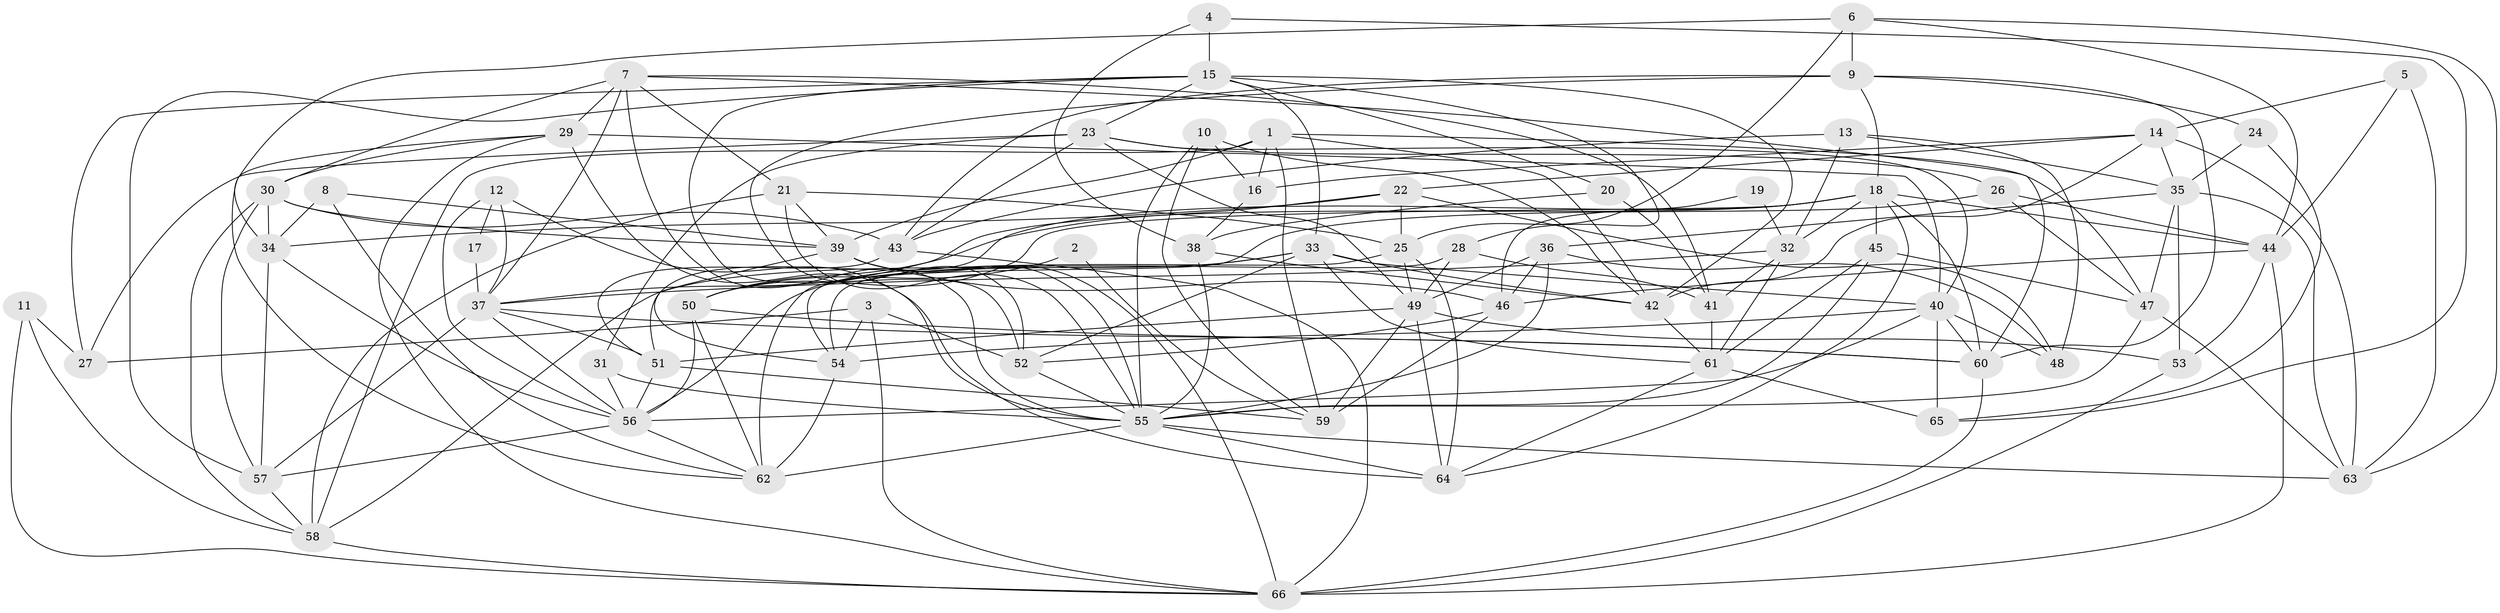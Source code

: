 // original degree distribution, {2: 0.0916030534351145, 5: 0.22137404580152673, 3: 0.2748091603053435, 6: 0.06870229007633588, 4: 0.31297709923664124, 7: 0.022900763358778626, 8: 0.007633587786259542}
// Generated by graph-tools (version 1.1) at 2025/26/03/09/25 03:26:20]
// undirected, 66 vertices, 187 edges
graph export_dot {
graph [start="1"]
  node [color=gray90,style=filled];
  1;
  2;
  3;
  4;
  5;
  6;
  7;
  8;
  9;
  10;
  11;
  12;
  13;
  14;
  15;
  16;
  17;
  18;
  19;
  20;
  21;
  22;
  23;
  24;
  25;
  26;
  27;
  28;
  29;
  30;
  31;
  32;
  33;
  34;
  35;
  36;
  37;
  38;
  39;
  40;
  41;
  42;
  43;
  44;
  45;
  46;
  47;
  48;
  49;
  50;
  51;
  52;
  53;
  54;
  55;
  56;
  57;
  58;
  59;
  60;
  61;
  62;
  63;
  64;
  65;
  66;
  1 -- 16 [weight=1.0];
  1 -- 39 [weight=1.0];
  1 -- 42 [weight=1.0];
  1 -- 47 [weight=1.0];
  1 -- 58 [weight=1.0];
  1 -- 59 [weight=1.0];
  2 -- 50 [weight=1.0];
  2 -- 59 [weight=1.0];
  3 -- 27 [weight=1.0];
  3 -- 52 [weight=1.0];
  3 -- 54 [weight=1.0];
  3 -- 66 [weight=1.0];
  4 -- 15 [weight=1.0];
  4 -- 38 [weight=1.0];
  4 -- 65 [weight=1.0];
  5 -- 14 [weight=1.0];
  5 -- 44 [weight=1.0];
  5 -- 63 [weight=1.0];
  6 -- 9 [weight=1.0];
  6 -- 25 [weight=1.0];
  6 -- 34 [weight=1.0];
  6 -- 44 [weight=1.0];
  6 -- 63 [weight=1.0];
  7 -- 21 [weight=1.0];
  7 -- 29 [weight=2.0];
  7 -- 30 [weight=1.0];
  7 -- 37 [weight=1.0];
  7 -- 41 [weight=1.0];
  7 -- 55 [weight=1.0];
  7 -- 60 [weight=1.0];
  8 -- 34 [weight=1.0];
  8 -- 39 [weight=1.0];
  8 -- 62 [weight=1.0];
  9 -- 18 [weight=1.0];
  9 -- 24 [weight=1.0];
  9 -- 43 [weight=1.0];
  9 -- 52 [weight=2.0];
  9 -- 60 [weight=1.0];
  10 -- 16 [weight=1.0];
  10 -- 42 [weight=1.0];
  10 -- 55 [weight=1.0];
  10 -- 59 [weight=1.0];
  11 -- 27 [weight=1.0];
  11 -- 58 [weight=1.0];
  11 -- 66 [weight=1.0];
  12 -- 17 [weight=1.0];
  12 -- 37 [weight=1.0];
  12 -- 55 [weight=1.0];
  12 -- 56 [weight=1.0];
  13 -- 32 [weight=1.0];
  13 -- 35 [weight=1.0];
  13 -- 43 [weight=1.0];
  13 -- 48 [weight=1.0];
  14 -- 16 [weight=1.0];
  14 -- 22 [weight=1.0];
  14 -- 35 [weight=1.0];
  14 -- 42 [weight=1.0];
  14 -- 63 [weight=1.0];
  15 -- 20 [weight=1.0];
  15 -- 23 [weight=1.0];
  15 -- 27 [weight=1.0];
  15 -- 28 [weight=1.0];
  15 -- 33 [weight=1.0];
  15 -- 42 [weight=1.0];
  15 -- 52 [weight=1.0];
  15 -- 57 [weight=1.0];
  16 -- 38 [weight=1.0];
  17 -- 37 [weight=1.0];
  18 -- 32 [weight=1.0];
  18 -- 37 [weight=1.0];
  18 -- 44 [weight=1.0];
  18 -- 45 [weight=1.0];
  18 -- 50 [weight=1.0];
  18 -- 51 [weight=1.0];
  18 -- 60 [weight=1.0];
  18 -- 64 [weight=1.0];
  19 -- 32 [weight=1.0];
  19 -- 46 [weight=1.0];
  20 -- 38 [weight=1.0];
  20 -- 41 [weight=1.0];
  21 -- 25 [weight=1.0];
  21 -- 39 [weight=1.0];
  21 -- 55 [weight=1.0];
  21 -- 58 [weight=2.0];
  22 -- 25 [weight=1.0];
  22 -- 34 [weight=1.0];
  22 -- 48 [weight=1.0];
  22 -- 50 [weight=1.0];
  23 -- 26 [weight=1.0];
  23 -- 27 [weight=1.0];
  23 -- 31 [weight=1.0];
  23 -- 40 [weight=1.0];
  23 -- 43 [weight=1.0];
  23 -- 49 [weight=1.0];
  24 -- 35 [weight=1.0];
  24 -- 65 [weight=1.0];
  25 -- 49 [weight=1.0];
  25 -- 54 [weight=2.0];
  25 -- 64 [weight=1.0];
  26 -- 44 [weight=1.0];
  26 -- 47 [weight=1.0];
  26 -- 62 [weight=1.0];
  28 -- 41 [weight=1.0];
  28 -- 49 [weight=2.0];
  28 -- 54 [weight=1.0];
  29 -- 30 [weight=1.0];
  29 -- 40 [weight=1.0];
  29 -- 62 [weight=1.0];
  29 -- 64 [weight=1.0];
  29 -- 66 [weight=1.0];
  30 -- 34 [weight=1.0];
  30 -- 39 [weight=1.0];
  30 -- 43 [weight=1.0];
  30 -- 57 [weight=1.0];
  30 -- 58 [weight=1.0];
  31 -- 55 [weight=1.0];
  31 -- 56 [weight=1.0];
  32 -- 37 [weight=1.0];
  32 -- 41 [weight=1.0];
  32 -- 61 [weight=1.0];
  33 -- 40 [weight=1.0];
  33 -- 42 [weight=1.0];
  33 -- 52 [weight=1.0];
  33 -- 56 [weight=1.0];
  33 -- 58 [weight=1.0];
  33 -- 61 [weight=1.0];
  34 -- 56 [weight=1.0];
  34 -- 57 [weight=1.0];
  35 -- 36 [weight=1.0];
  35 -- 47 [weight=1.0];
  35 -- 53 [weight=1.0];
  35 -- 63 [weight=1.0];
  36 -- 46 [weight=1.0];
  36 -- 48 [weight=1.0];
  36 -- 49 [weight=1.0];
  36 -- 55 [weight=1.0];
  37 -- 51 [weight=1.0];
  37 -- 56 [weight=1.0];
  37 -- 57 [weight=1.0];
  37 -- 60 [weight=1.0];
  38 -- 42 [weight=1.0];
  38 -- 55 [weight=1.0];
  39 -- 46 [weight=2.0];
  39 -- 54 [weight=1.0];
  39 -- 55 [weight=1.0];
  39 -- 66 [weight=1.0];
  40 -- 48 [weight=1.0];
  40 -- 54 [weight=1.0];
  40 -- 56 [weight=1.0];
  40 -- 60 [weight=1.0];
  40 -- 65 [weight=2.0];
  41 -- 61 [weight=1.0];
  42 -- 61 [weight=1.0];
  43 -- 51 [weight=1.0];
  43 -- 66 [weight=1.0];
  44 -- 46 [weight=1.0];
  44 -- 53 [weight=1.0];
  44 -- 66 [weight=1.0];
  45 -- 47 [weight=1.0];
  45 -- 55 [weight=1.0];
  45 -- 61 [weight=1.0];
  46 -- 52 [weight=1.0];
  46 -- 59 [weight=1.0];
  47 -- 55 [weight=1.0];
  47 -- 63 [weight=1.0];
  49 -- 51 [weight=1.0];
  49 -- 53 [weight=1.0];
  49 -- 59 [weight=1.0];
  49 -- 64 [weight=1.0];
  50 -- 56 [weight=1.0];
  50 -- 60 [weight=1.0];
  50 -- 62 [weight=1.0];
  51 -- 56 [weight=1.0];
  51 -- 59 [weight=1.0];
  52 -- 55 [weight=1.0];
  53 -- 66 [weight=1.0];
  54 -- 62 [weight=2.0];
  55 -- 62 [weight=1.0];
  55 -- 63 [weight=1.0];
  55 -- 64 [weight=1.0];
  56 -- 57 [weight=1.0];
  56 -- 62 [weight=1.0];
  57 -- 58 [weight=1.0];
  58 -- 66 [weight=1.0];
  60 -- 66 [weight=1.0];
  61 -- 64 [weight=1.0];
  61 -- 65 [weight=1.0];
}
